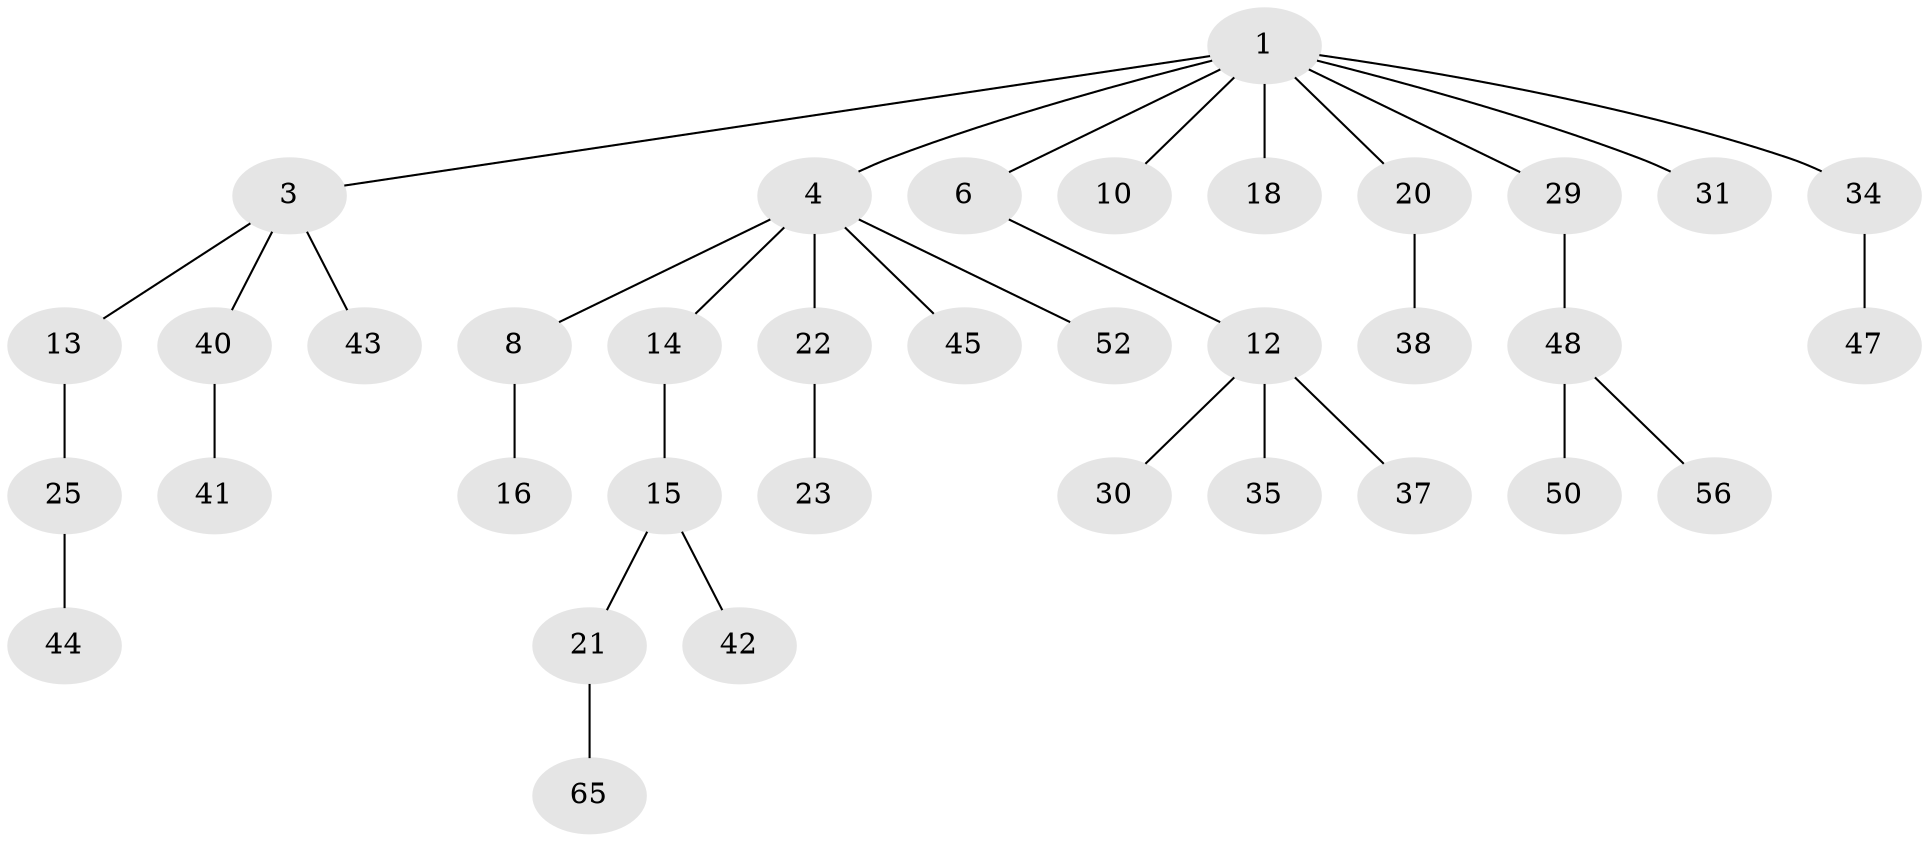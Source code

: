 // original degree distribution, {4: 0.08333333333333333, 7: 0.013888888888888888, 5: 0.027777777777777776, 3: 0.1111111111111111, 2: 0.3055555555555556, 1: 0.4583333333333333}
// Generated by graph-tools (version 1.1) at 2025/15/03/09/25 04:15:25]
// undirected, 36 vertices, 35 edges
graph export_dot {
graph [start="1"]
  node [color=gray90,style=filled];
  1 [super="+2"];
  3 [super="+33+5"];
  4 [super="+7+9+26"];
  6 [super="+49"];
  8 [super="+11"];
  10 [super="+17"];
  12 [super="+24"];
  13;
  14;
  15 [super="+32"];
  16 [super="+46+68+61"];
  18;
  20 [super="+67+59+55"];
  21 [super="+63+51"];
  22;
  23;
  25;
  29;
  30;
  31 [super="+57"];
  34;
  35;
  37;
  38 [super="+72"];
  40;
  41;
  42;
  43;
  44;
  45;
  47;
  48;
  50 [super="+53"];
  52 [super="+71"];
  56;
  65;
  1 -- 6;
  1 -- 29;
  1 -- 34;
  1 -- 18;
  1 -- 3;
  1 -- 4;
  1 -- 20;
  1 -- 10;
  1 -- 31;
  3 -- 13;
  3 -- 40;
  3 -- 43;
  4 -- 8;
  4 -- 14;
  4 -- 45;
  4 -- 22;
  4 -- 52;
  6 -- 12;
  8 -- 16;
  12 -- 37;
  12 -- 35;
  12 -- 30;
  13 -- 25;
  14 -- 15;
  15 -- 21;
  15 -- 42;
  20 -- 38;
  21 -- 65;
  22 -- 23;
  25 -- 44;
  29 -- 48;
  34 -- 47;
  40 -- 41;
  48 -- 50;
  48 -- 56;
}
